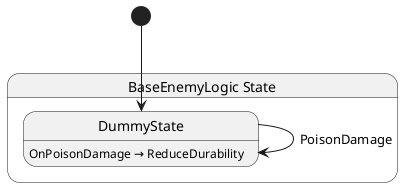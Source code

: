 @startuml BaseEnemyLogic
state "BaseEnemyLogic State" as EternalJourney_Enemy_Abstract_Base_State_BaseEnemyLogic_State {
  state "DummyState" as EternalJourney_Enemy_Abstract_Base_State_BaseEnemyLogic_State_DummyState
}

EternalJourney_Enemy_Abstract_Base_State_BaseEnemyLogic_State_DummyState --> EternalJourney_Enemy_Abstract_Base_State_BaseEnemyLogic_State_DummyState : PoisonDamage

EternalJourney_Enemy_Abstract_Base_State_BaseEnemyLogic_State_DummyState : OnPoisonDamage → ReduceDurability

[*] --> EternalJourney_Enemy_Abstract_Base_State_BaseEnemyLogic_State_DummyState
@enduml